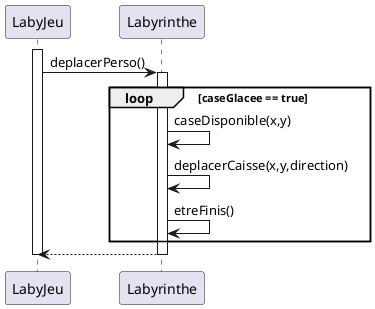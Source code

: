 @startuml
'https://plantuml.com/sequence-diagram

participant "LabyJeu"
participant "Labyrinthe"

activate LabyJeu
LabyJeu -> Labyrinthe : deplacerPerso()
activate Labyrinthe
loop caseGlacee == true
    Labyrinthe -> Labyrinthe : caseDisponible(x,y)
    Labyrinthe -> Labyrinthe : deplacerCaisse(x,y,direction)
    Labyrinthe -> Labyrinthe : etreFinis()
end
Labyrinthe --> LabyJeu :
deactivate Labyrinthe
deactivate LabyJeu

@enduml